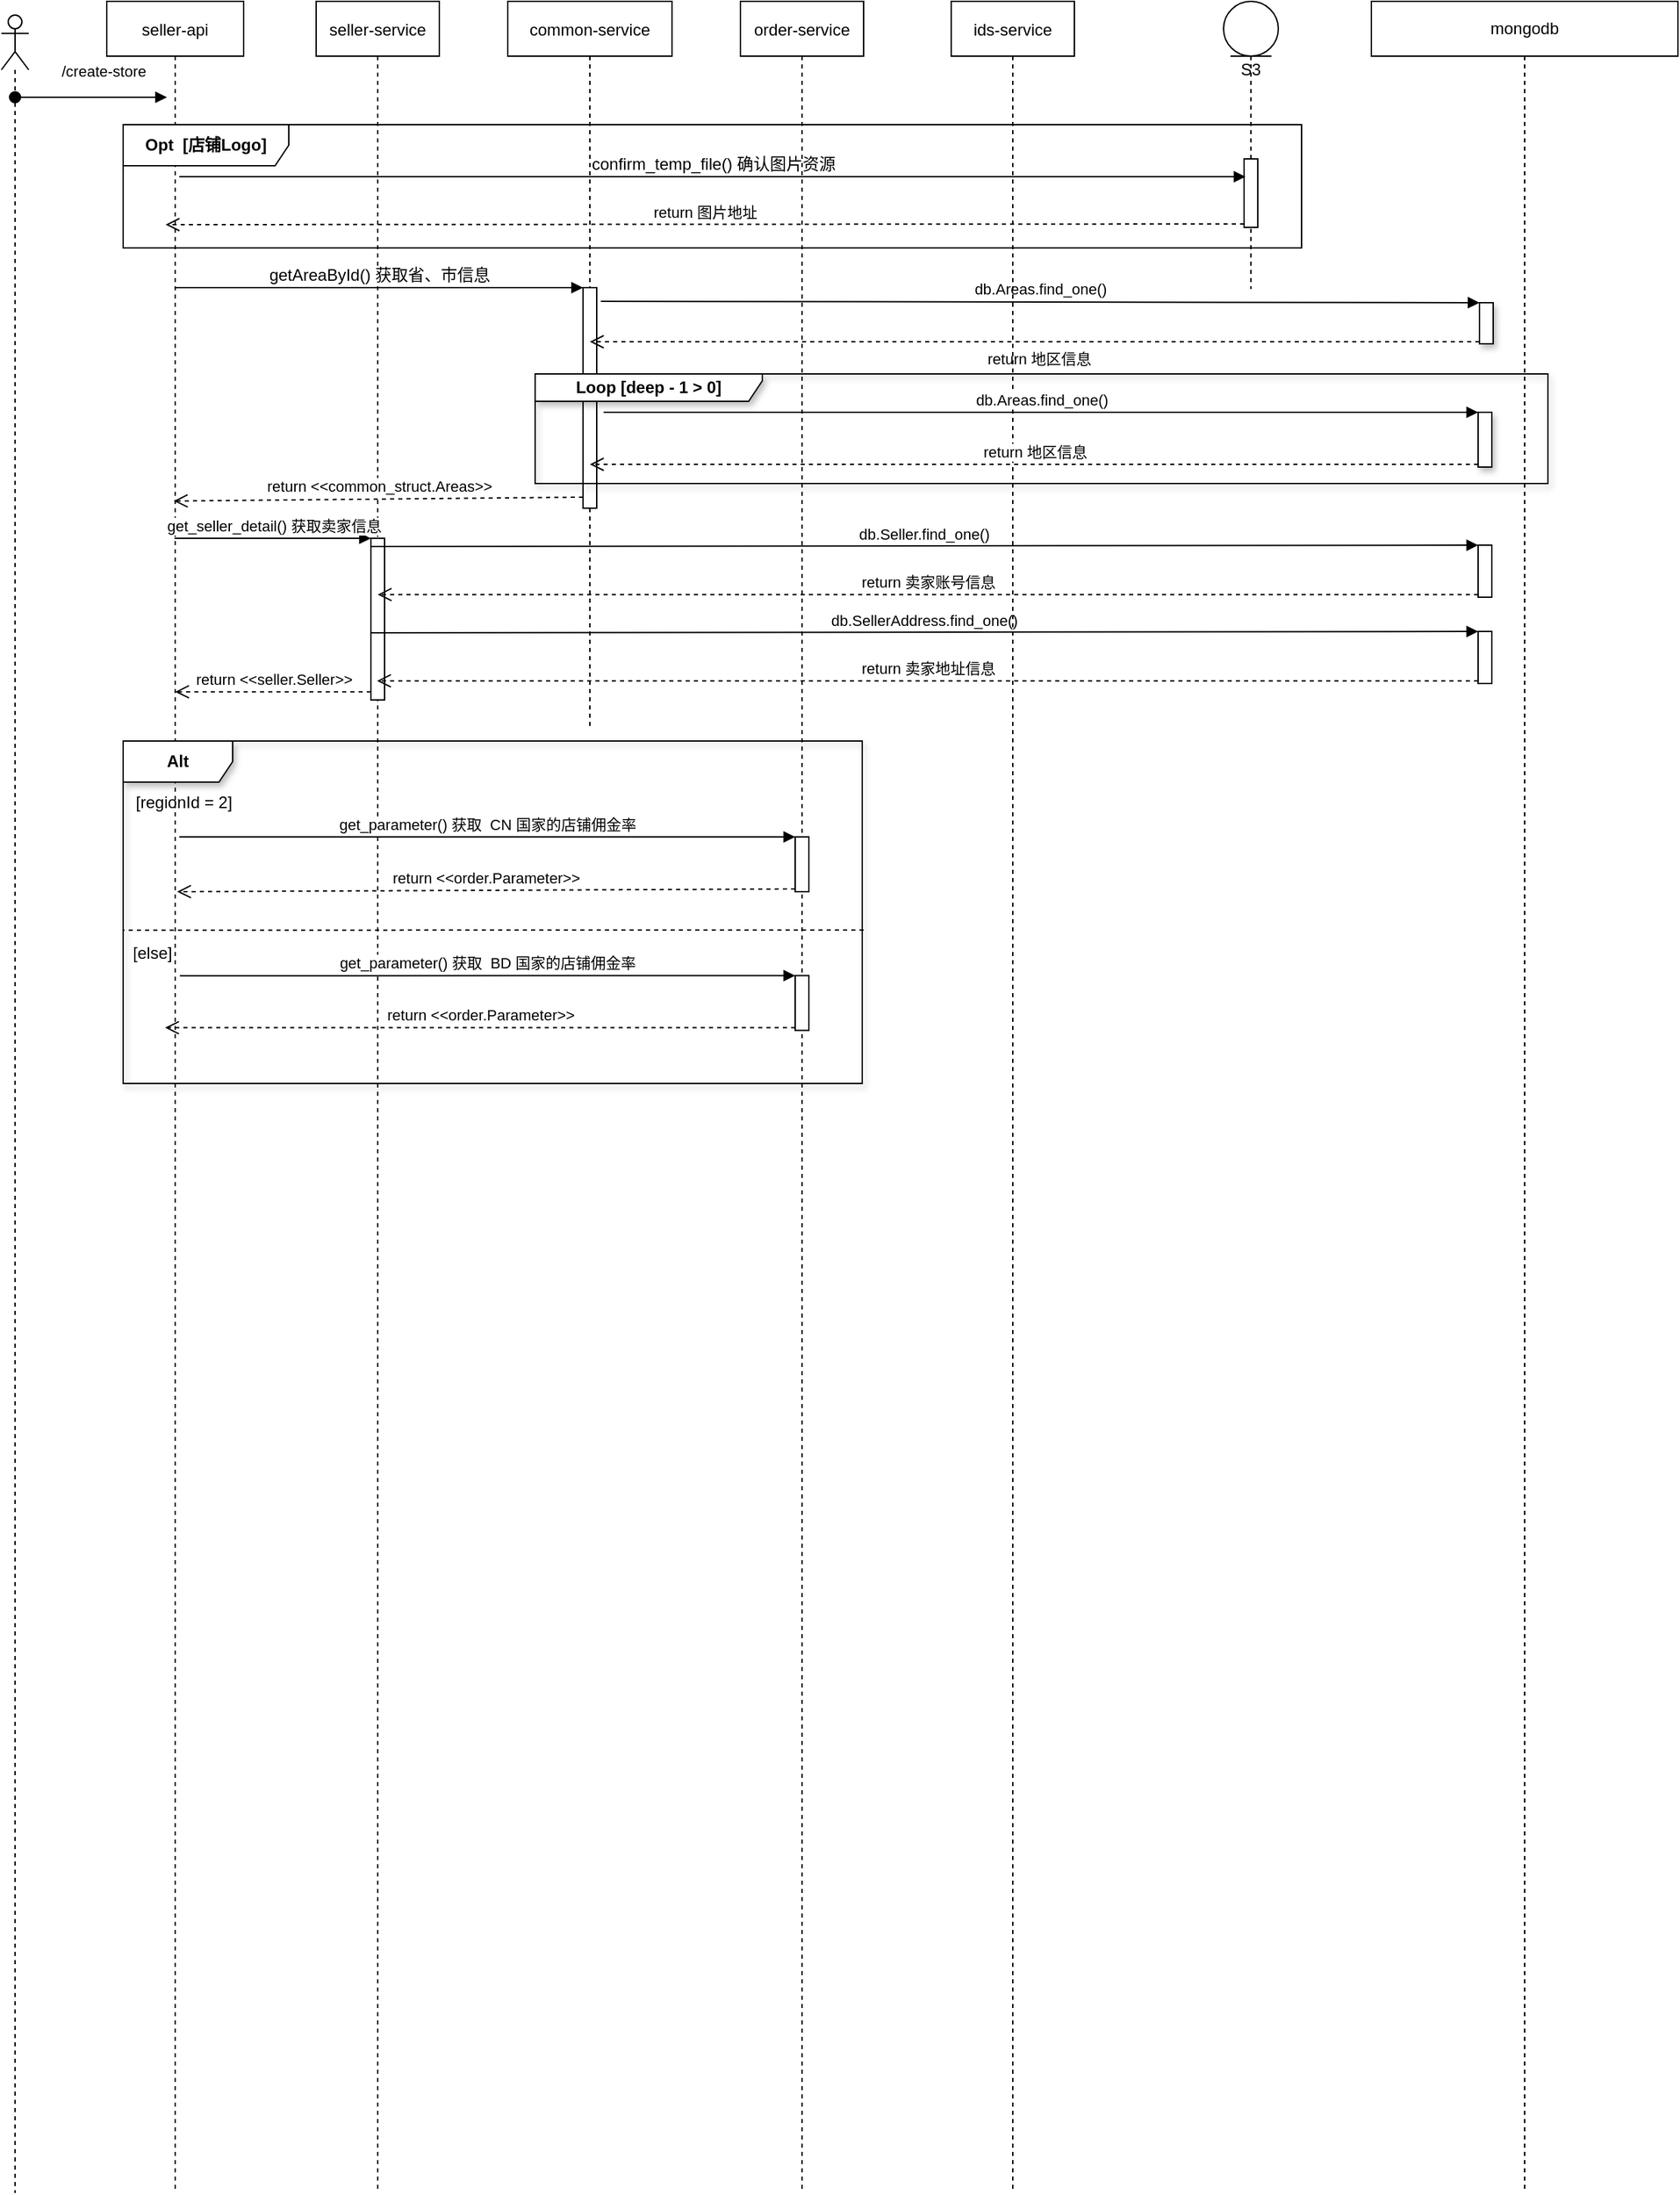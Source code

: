 <mxfile version="20.5.3" type="github">
  <diagram id="kgpKYQtTHZ0yAKxKKP6v" name="Page-1">
    <mxGraphModel dx="1422" dy="762" grid="1" gridSize="10" guides="1" tooltips="1" connect="1" arrows="1" fold="1" page="1" pageScale="1" pageWidth="850" pageHeight="1100" math="0" shadow="0">
      <root>
        <mxCell id="0" />
        <mxCell id="1" parent="0" />
        <mxCell id="EHfXZcObb2dVpvzbA1oW-2" value="seller-api" style="shape=umlLifeline;perimeter=lifelinePerimeter;container=1;collapsible=0;recursiveResize=0;rounded=0;shadow=0;strokeWidth=1;" vertex="1" parent="1">
          <mxGeometry x="207" y="110" width="100" height="1600" as="geometry" />
        </mxCell>
        <mxCell id="EHfXZcObb2dVpvzbA1oW-3" value="/create-store" style="verticalAlign=bottom;startArrow=oval;endArrow=block;startSize=8;shadow=0;strokeWidth=1;" edge="1" parent="EHfXZcObb2dVpvzbA1oW-2" source="EHfXZcObb2dVpvzbA1oW-9">
          <mxGeometry x="0.167" y="10" relative="1" as="geometry">
            <mxPoint x="-16" y="70" as="sourcePoint" />
            <mxPoint x="44" y="70" as="targetPoint" />
            <mxPoint as="offset" />
          </mxGeometry>
        </mxCell>
        <mxCell id="EHfXZcObb2dVpvzbA1oW-6" value="Opt&amp;nbsp; [店铺Logo]" style="shape=umlFrame;whiteSpace=wrap;html=1;fontStyle=1;width=121;height=30;" vertex="1" parent="1">
          <mxGeometry x="219" y="200" width="861" height="90" as="geometry" />
        </mxCell>
        <mxCell id="EHfXZcObb2dVpvzbA1oW-7" value="seller-service" style="shape=umlLifeline;perimeter=lifelinePerimeter;container=1;collapsible=0;recursiveResize=0;rounded=0;shadow=0;strokeWidth=1;" vertex="1" parent="1">
          <mxGeometry x="360" y="110" width="90" height="1600" as="geometry" />
        </mxCell>
        <mxCell id="EHfXZcObb2dVpvzbA1oW-70" value="" style="html=1;points=[];perimeter=orthogonalPerimeter;" vertex="1" parent="EHfXZcObb2dVpvzbA1oW-7">
          <mxGeometry x="40" y="392" width="10" height="118" as="geometry" />
        </mxCell>
        <mxCell id="EHfXZcObb2dVpvzbA1oW-9" value="" style="shape=umlLifeline;participant=umlActor;perimeter=lifelinePerimeter;whiteSpace=wrap;html=1;container=1;collapsible=0;recursiveResize=0;verticalAlign=top;spacingTop=36;outlineConnect=0;" vertex="1" parent="1">
          <mxGeometry x="130" y="120" width="20" height="1590" as="geometry" />
        </mxCell>
        <mxCell id="EHfXZcObb2dVpvzbA1oW-10" value="S3" style="shape=umlLifeline;participant=umlEntity;perimeter=lifelinePerimeter;whiteSpace=wrap;html=1;container=1;collapsible=0;recursiveResize=0;verticalAlign=top;spacingTop=36;outlineConnect=0;" vertex="1" parent="1">
          <mxGeometry x="1023" y="110" width="40" height="210" as="geometry" />
        </mxCell>
        <mxCell id="EHfXZcObb2dVpvzbA1oW-11" value="" style="html=1;points=[];perimeter=orthogonalPerimeter;" vertex="1" parent="EHfXZcObb2dVpvzbA1oW-10">
          <mxGeometry x="15" y="115" width="10" height="50" as="geometry" />
        </mxCell>
        <mxCell id="EHfXZcObb2dVpvzbA1oW-12" value="&lt;span style=&quot;font-size: 12px;&quot;&gt;confirm_temp_file() 确认图片资源&lt;/span&gt;" style="html=1;verticalAlign=bottom;endArrow=block;entryX=0.1;entryY=0.34;rounded=0;entryDx=0;entryDy=0;entryPerimeter=0;" edge="1" parent="EHfXZcObb2dVpvzbA1oW-10">
          <mxGeometry relative="1" as="geometry">
            <mxPoint x="-763" y="128" as="sourcePoint" />
            <mxPoint x="16" y="128" as="targetPoint" />
          </mxGeometry>
        </mxCell>
        <mxCell id="EHfXZcObb2dVpvzbA1oW-13" value="common-service" style="shape=umlLifeline;perimeter=lifelinePerimeter;container=1;collapsible=0;recursiveResize=0;rounded=0;shadow=0;strokeWidth=1;" vertex="1" parent="1">
          <mxGeometry x="500" y="110" width="120" height="530" as="geometry" />
        </mxCell>
        <mxCell id="EHfXZcObb2dVpvzbA1oW-14" value="" style="html=1;points=[];perimeter=orthogonalPerimeter;" vertex="1" parent="EHfXZcObb2dVpvzbA1oW-13">
          <mxGeometry x="55" y="209" width="10" height="161" as="geometry" />
        </mxCell>
        <mxCell id="EHfXZcObb2dVpvzbA1oW-16" value="&lt;span style=&quot;font-size: 12px;&quot;&gt;getAreaById() 获取省、市信息&lt;/span&gt;" style="html=1;verticalAlign=bottom;endArrow=block;entryX=0;entryY=0;rounded=0;" edge="1" parent="1" target="EHfXZcObb2dVpvzbA1oW-14">
          <mxGeometry relative="1" as="geometry">
            <mxPoint x="256.5" y="319" as="sourcePoint" />
          </mxGeometry>
        </mxCell>
        <mxCell id="EHfXZcObb2dVpvzbA1oW-17" value="return &amp;lt;&amp;lt;common_struct.Areas&amp;gt;&amp;gt;" style="html=1;verticalAlign=bottom;endArrow=open;dashed=1;endSize=8;exitX=0;exitY=0.95;rounded=0;entryX=0.49;entryY=0.228;entryDx=0;entryDy=0;entryPerimeter=0;" edge="1" parent="1" source="EHfXZcObb2dVpvzbA1oW-14" target="EHfXZcObb2dVpvzbA1oW-2">
          <mxGeometry relative="1" as="geometry">
            <mxPoint x="250" y="470" as="targetPoint" />
          </mxGeometry>
        </mxCell>
        <mxCell id="EHfXZcObb2dVpvzbA1oW-25" value="order-service" style="shape=umlLifeline;perimeter=lifelinePerimeter;container=1;collapsible=0;recursiveResize=0;rounded=0;shadow=0;strokeWidth=1;" vertex="1" parent="1">
          <mxGeometry x="670" y="110" width="90" height="1600" as="geometry" />
        </mxCell>
        <mxCell id="EHfXZcObb2dVpvzbA1oW-28" value="return 图片地址" style="html=1;verticalAlign=bottom;endArrow=open;dashed=1;endSize=8;exitX=0;exitY=0.95;rounded=0;" edge="1" parent="1" source="EHfXZcObb2dVpvzbA1oW-11">
          <mxGeometry relative="1" as="geometry">
            <mxPoint x="250" y="273" as="targetPoint" />
          </mxGeometry>
        </mxCell>
        <mxCell id="EHfXZcObb2dVpvzbA1oW-29" value="mongodb" style="shape=umlLifeline;perimeter=lifelinePerimeter;whiteSpace=wrap;html=1;container=1;collapsible=0;recursiveResize=0;outlineConnect=0;rounded=0;glass=0;sketch=0;" vertex="1" parent="1">
          <mxGeometry x="1131" y="110" width="224" height="1600" as="geometry" />
        </mxCell>
        <mxCell id="EHfXZcObb2dVpvzbA1oW-30" value="" style="html=1;points=[];perimeter=orthogonalPerimeter;rounded=0;shadow=1;glass=0;sketch=0;" vertex="1" parent="EHfXZcObb2dVpvzbA1oW-29">
          <mxGeometry x="79" y="220" width="10" height="30" as="geometry" />
        </mxCell>
        <mxCell id="EHfXZcObb2dVpvzbA1oW-31" value="" style="html=1;points=[];perimeter=orthogonalPerimeter;rounded=0;shadow=1;glass=0;sketch=0;" vertex="1" parent="EHfXZcObb2dVpvzbA1oW-29">
          <mxGeometry x="78" y="300" width="10" height="40" as="geometry" />
        </mxCell>
        <mxCell id="EHfXZcObb2dVpvzbA1oW-73" value="" style="html=1;points=[];perimeter=orthogonalPerimeter;" vertex="1" parent="EHfXZcObb2dVpvzbA1oW-29">
          <mxGeometry x="78" y="397" width="10" height="38" as="geometry" />
        </mxCell>
        <mxCell id="EHfXZcObb2dVpvzbA1oW-76" value="" style="html=1;points=[];perimeter=orthogonalPerimeter;" vertex="1" parent="EHfXZcObb2dVpvzbA1oW-29">
          <mxGeometry x="78" y="460" width="10" height="38" as="geometry" />
        </mxCell>
        <mxCell id="EHfXZcObb2dVpvzbA1oW-77" value="db.SellerAddress.find_one()" style="html=1;verticalAlign=bottom;endArrow=block;entryX=0;entryY=0;rounded=0;exitX=0;exitY=0.013;exitDx=0;exitDy=0;exitPerimeter=0;" edge="1" parent="EHfXZcObb2dVpvzbA1oW-29" target="EHfXZcObb2dVpvzbA1oW-76">
          <mxGeometry relative="1" as="geometry">
            <mxPoint x="-731" y="461.04" as="sourcePoint" />
          </mxGeometry>
        </mxCell>
        <mxCell id="EHfXZcObb2dVpvzbA1oW-78" value="return 卖家地址信息" style="html=1;verticalAlign=bottom;endArrow=open;dashed=1;endSize=8;exitX=0;exitY=0.95;rounded=0;" edge="1" parent="EHfXZcObb2dVpvzbA1oW-29" source="EHfXZcObb2dVpvzbA1oW-76">
          <mxGeometry relative="1" as="geometry">
            <mxPoint x="-726.5" y="496.1" as="targetPoint" />
          </mxGeometry>
        </mxCell>
        <mxCell id="EHfXZcObb2dVpvzbA1oW-36" value="&lt;b&gt;Loop [deep - 1 &amp;gt; 0]&lt;/b&gt;" style="shape=umlFrame;whiteSpace=wrap;html=1;rounded=0;shadow=1;glass=0;sketch=0;width=166;height=20;" vertex="1" parent="1">
          <mxGeometry x="520" y="382" width="740" height="80" as="geometry" />
        </mxCell>
        <mxCell id="EHfXZcObb2dVpvzbA1oW-37" value="db.Areas.find_one()" style="html=1;verticalAlign=bottom;endArrow=block;entryX=0;entryY=0;rounded=0;exitX=1.3;exitY=0.062;exitDx=0;exitDy=0;exitPerimeter=0;" edge="1" parent="1" source="EHfXZcObb2dVpvzbA1oW-14" target="EHfXZcObb2dVpvzbA1oW-30">
          <mxGeometry relative="1" as="geometry">
            <mxPoint x="862" y="330" as="sourcePoint" />
          </mxGeometry>
        </mxCell>
        <mxCell id="EHfXZcObb2dVpvzbA1oW-38" value="return 地区信息" style="html=1;verticalAlign=bottom;endArrow=open;dashed=1;endSize=8;exitX=0;exitY=0.95;rounded=0;" edge="1" parent="1" source="EHfXZcObb2dVpvzbA1oW-30" target="EHfXZcObb2dVpvzbA1oW-13">
          <mxGeometry x="-0.009" y="21" relative="1" as="geometry">
            <mxPoint x="862" y="406" as="targetPoint" />
            <mxPoint as="offset" />
          </mxGeometry>
        </mxCell>
        <mxCell id="EHfXZcObb2dVpvzbA1oW-39" value="&lt;b&gt;Alt&lt;/b&gt;" style="shape=umlFrame;whiteSpace=wrap;html=1;rounded=0;shadow=1;glass=0;sketch=0;width=80;height=30;" vertex="1" parent="1">
          <mxGeometry x="219" y="650" width="540" height="250" as="geometry" />
        </mxCell>
        <mxCell id="EHfXZcObb2dVpvzbA1oW-40" value="ids-service" style="shape=umlLifeline;perimeter=lifelinePerimeter;container=1;collapsible=0;recursiveResize=0;rounded=0;shadow=0;strokeWidth=1;" vertex="1" parent="1">
          <mxGeometry x="824" y="110" width="90" height="1600" as="geometry" />
        </mxCell>
        <mxCell id="EHfXZcObb2dVpvzbA1oW-80" value="" style="endArrow=none;dashed=1;html=1;rounded=0;" edge="1" parent="EHfXZcObb2dVpvzbA1oW-40">
          <mxGeometry width="50" height="50" relative="1" as="geometry">
            <mxPoint x="-64" y="678" as="sourcePoint" />
            <mxPoint x="-605" y="678.1" as="targetPoint" />
          </mxGeometry>
        </mxCell>
        <mxCell id="EHfXZcObb2dVpvzbA1oW-45" value="db.Areas.find_one()" style="html=1;verticalAlign=bottom;endArrow=block;entryX=0;entryY=0;rounded=0;" edge="1" parent="1" target="EHfXZcObb2dVpvzbA1oW-31">
          <mxGeometry relative="1" as="geometry">
            <mxPoint x="570" y="410" as="sourcePoint" />
          </mxGeometry>
        </mxCell>
        <mxCell id="EHfXZcObb2dVpvzbA1oW-46" value="return 地区信息" style="html=1;verticalAlign=bottom;endArrow=open;dashed=1;endSize=8;exitX=0;exitY=0.95;rounded=0;" edge="1" parent="1" source="EHfXZcObb2dVpvzbA1oW-31">
          <mxGeometry relative="1" as="geometry">
            <mxPoint x="560" y="448" as="targetPoint" />
          </mxGeometry>
        </mxCell>
        <mxCell id="EHfXZcObb2dVpvzbA1oW-71" value="get_seller_detail() 获取卖家信息" style="html=1;verticalAlign=bottom;endArrow=block;entryX=0;entryY=0;rounded=0;" edge="1" target="EHfXZcObb2dVpvzbA1oW-70" parent="1">
          <mxGeometry relative="1" as="geometry">
            <mxPoint x="256.5" y="502" as="sourcePoint" />
          </mxGeometry>
        </mxCell>
        <mxCell id="EHfXZcObb2dVpvzbA1oW-74" value="db.Seller.find_one()" style="html=1;verticalAlign=bottom;endArrow=block;entryX=0;entryY=0;rounded=0;exitX=0;exitY=0.013;exitDx=0;exitDy=0;exitPerimeter=0;" edge="1" target="EHfXZcObb2dVpvzbA1oW-73" parent="1">
          <mxGeometry relative="1" as="geometry">
            <mxPoint x="400" y="508.04" as="sourcePoint" />
          </mxGeometry>
        </mxCell>
        <mxCell id="EHfXZcObb2dVpvzbA1oW-75" value="return 卖家账号信息" style="html=1;verticalAlign=bottom;endArrow=open;dashed=1;endSize=8;exitX=0;exitY=0.95;rounded=0;" edge="1" source="EHfXZcObb2dVpvzbA1oW-73" parent="1" target="EHfXZcObb2dVpvzbA1oW-7">
          <mxGeometry relative="1" as="geometry">
            <mxPoint x="1139" y="578" as="targetPoint" />
          </mxGeometry>
        </mxCell>
        <mxCell id="EHfXZcObb2dVpvzbA1oW-72" value="return &amp;lt;&amp;lt;seller.Seller&amp;gt;&amp;gt;" style="html=1;verticalAlign=bottom;endArrow=open;dashed=1;endSize=8;exitX=0;exitY=0.95;rounded=0;" edge="1" source="EHfXZcObb2dVpvzbA1oW-70" parent="1" target="EHfXZcObb2dVpvzbA1oW-2">
          <mxGeometry relative="1" as="geometry">
            <mxPoint x="330" y="578" as="targetPoint" />
          </mxGeometry>
        </mxCell>
        <mxCell id="EHfXZcObb2dVpvzbA1oW-81" value="[regionId = 2]" style="text;html=1;strokeColor=none;fillColor=none;align=center;verticalAlign=middle;whiteSpace=wrap;rounded=0;" vertex="1" parent="1">
          <mxGeometry x="227" y="680" width="73" height="30" as="geometry" />
        </mxCell>
        <mxCell id="EHfXZcObb2dVpvzbA1oW-82" value="[else]" style="text;html=1;strokeColor=none;fillColor=none;align=center;verticalAlign=middle;whiteSpace=wrap;rounded=0;" vertex="1" parent="1">
          <mxGeometry x="219" y="788" width="43" height="33.25" as="geometry" />
        </mxCell>
        <mxCell id="EHfXZcObb2dVpvzbA1oW-86" value="" style="html=1;points=[];perimeter=orthogonalPerimeter;" vertex="1" parent="1">
          <mxGeometry x="710" y="720" width="10" height="40" as="geometry" />
        </mxCell>
        <mxCell id="EHfXZcObb2dVpvzbA1oW-87" value="get_parameter() 获取&amp;nbsp; CN 国家的店铺佣金率" style="html=1;verticalAlign=bottom;endArrow=block;entryX=0;entryY=0;rounded=0;" edge="1" target="EHfXZcObb2dVpvzbA1oW-86" parent="1">
          <mxGeometry relative="1" as="geometry">
            <mxPoint x="260" y="720" as="sourcePoint" />
          </mxGeometry>
        </mxCell>
        <mxCell id="EHfXZcObb2dVpvzbA1oW-88" value="return &amp;lt;&amp;lt;order.Parameter&amp;gt;&amp;gt;" style="html=1;verticalAlign=bottom;endArrow=open;dashed=1;endSize=8;exitX=0;exitY=0.95;rounded=0;entryX=0.073;entryY=0.44;entryDx=0;entryDy=0;entryPerimeter=0;" edge="1" source="EHfXZcObb2dVpvzbA1oW-86" parent="1" target="EHfXZcObb2dVpvzbA1oW-39">
          <mxGeometry relative="1" as="geometry">
            <mxPoint x="640" y="796" as="targetPoint" />
          </mxGeometry>
        </mxCell>
        <mxCell id="EHfXZcObb2dVpvzbA1oW-89" value="" style="html=1;points=[];perimeter=orthogonalPerimeter;" vertex="1" parent="1">
          <mxGeometry x="710" y="821.25" width="10" height="40" as="geometry" />
        </mxCell>
        <mxCell id="EHfXZcObb2dVpvzbA1oW-90" value="get_parameter() 获取&amp;nbsp; BD 国家的店铺佣金率" style="html=1;verticalAlign=bottom;endArrow=block;entryX=0;entryY=0;rounded=0;exitX=0.056;exitY=0.231;exitDx=0;exitDy=0;exitPerimeter=0;" edge="1" parent="1" target="EHfXZcObb2dVpvzbA1oW-89">
          <mxGeometry relative="1" as="geometry">
            <mxPoint x="260.4" y="821.359" as="sourcePoint" />
          </mxGeometry>
        </mxCell>
        <mxCell id="EHfXZcObb2dVpvzbA1oW-91" value="return &amp;lt;&amp;lt;order.Parameter&amp;gt;&amp;gt;" style="html=1;verticalAlign=bottom;endArrow=open;dashed=1;endSize=8;exitX=0;exitY=0.95;rounded=0;entryX=0.044;entryY=0.356;entryDx=0;entryDy=0;entryPerimeter=0;" edge="1" parent="1" source="EHfXZcObb2dVpvzbA1oW-89">
          <mxGeometry relative="1" as="geometry">
            <mxPoint x="249.6" y="859.296" as="targetPoint" />
          </mxGeometry>
        </mxCell>
      </root>
    </mxGraphModel>
  </diagram>
</mxfile>

